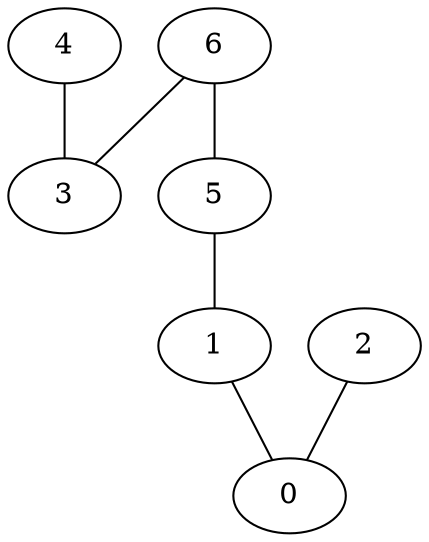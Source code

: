 graph {
    0 [ label = "0" ]
    1 [ label = "1" ]
    2 [ label = "2" ]
    3 [ label = "3" ]
    4 [ label = "4" ]
    5 [ label = "5" ]
    6 [ label = "6" ]
    4 -- 3 [ ]
    6 -- 5 [ ]
    5 -- 1 [ ]
    2 -- 0 [ ]
    1 -- 0 [ ]
    6 -- 3 [ ]
}
